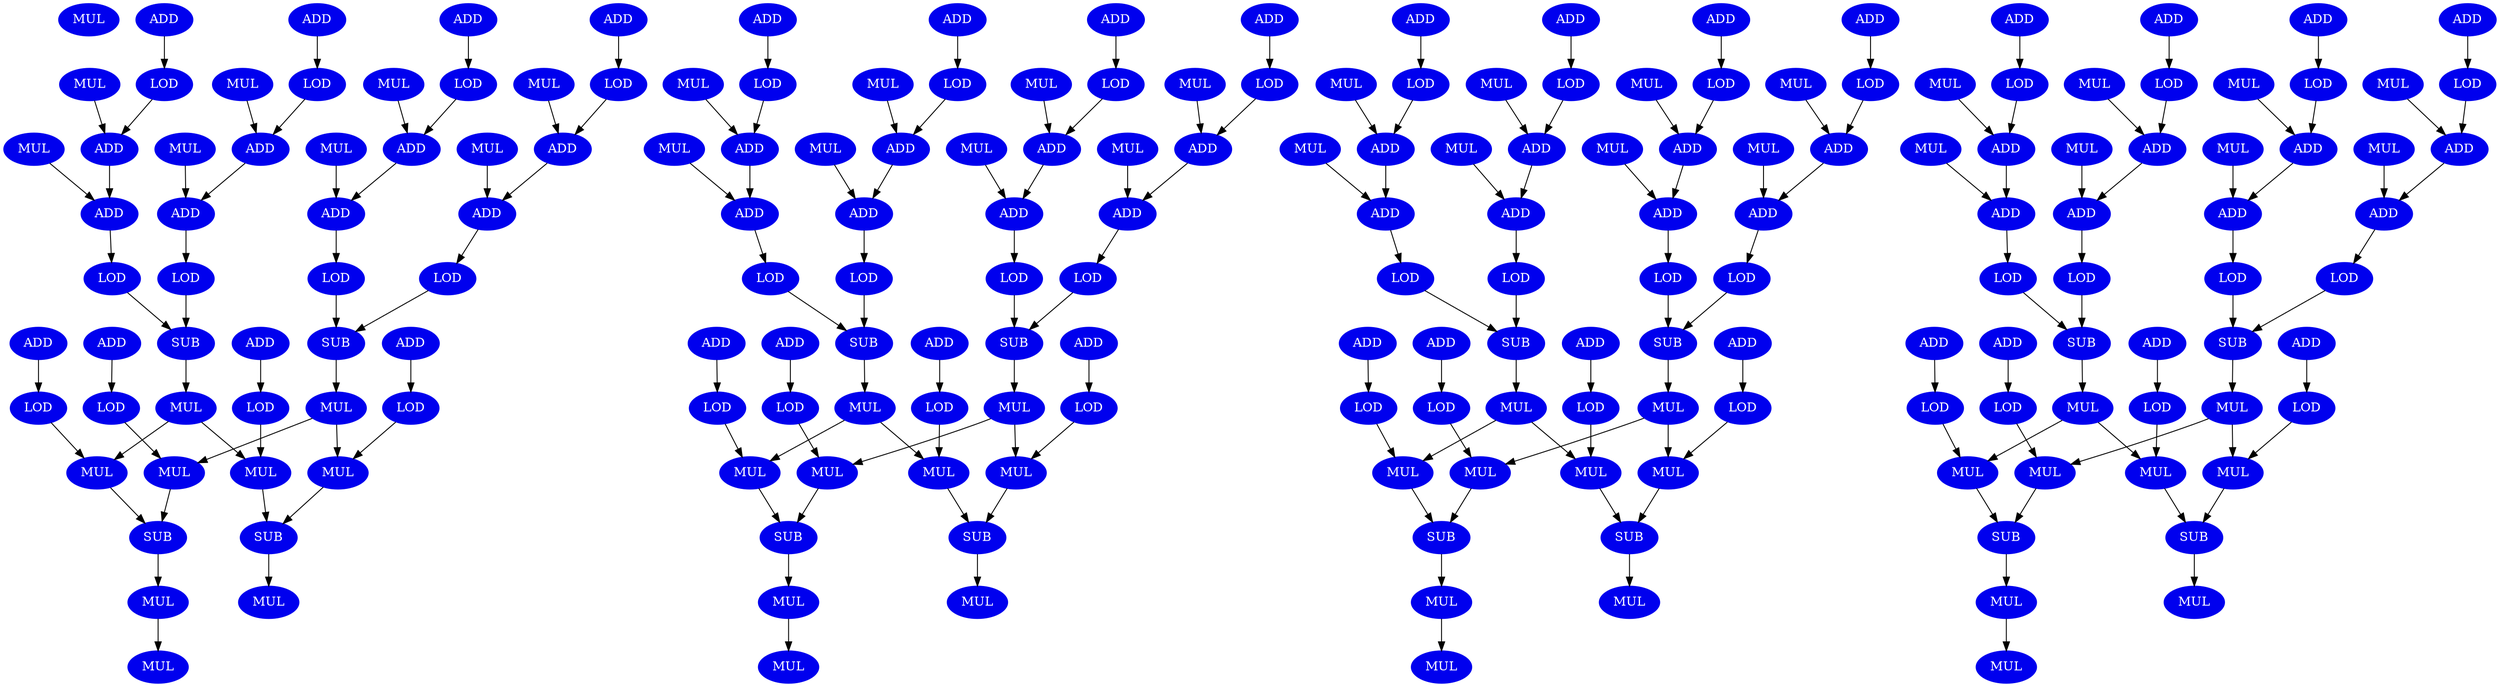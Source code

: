 digraph smooth_color_z_triangle_dfg__31 {
    node [fontcolor=white,style=filled,color=blue2];
    MUL_2 [label = MUL ];
    MUL_6 [label = MUL ];
    MUL_7 [label = MUL ];
    ADD_9 [label = ADD ];
    LOD_10 [label = LOD ];
    ADD_14 [label = ADD ];
    ADD_16 [label = ADD ];
    LOD_17 [label = LOD ];
    MUL_20 [label = MUL ];
    MUL_21 [label = MUL ];
    ADD_23 [label = ADD ];
    LOD_24 [label = LOD ];
    ADD_28 [label = ADD ];
    ADD_30 [label = ADD ];
    LOD_31 [label = LOD ];
    SUB_33 [label = SUB ];
    MUL_36 [label = MUL ];
    MUL_39 [label = MUL ];
    MUL_40 [label = MUL ];
    ADD_42 [label = ADD ];
    LOD_43 [label = LOD ];
    ADD_47 [label = ADD ];
    ADD_49 [label = ADD ];
    LOD_50 [label = LOD ];
    MUL_53 [label = MUL ];
    MUL_54 [label = MUL ];
    ADD_56 [label = ADD ];
    LOD_57 [label = LOD ];
    ADD_61 [label = ADD ];
    ADD_63 [label = ADD ];
    LOD_64 [label = LOD ];
    SUB_66 [label = SUB ];
    MUL_69 [label = MUL ];
    ADD_73 [label = ADD ];
    LOD_74 [label = LOD ];
    MUL_76 [label = MUL ];
    ADD_79 [label = ADD ];
    LOD_80 [label = LOD ];
    MUL_82 [label = MUL ];
    SUB_83 [label = SUB ];
    MUL_84 [label = MUL ];
    MUL_87 [label = MUL ];
    ADD_92 [label = ADD ];
    LOD_93 [label = LOD ];
    MUL_95 [label = MUL ];
    ADD_98 [label = ADD ];
    LOD_99 [label = LOD ];
    MUL_101 [label = MUL ];
    SUB_102 [label = SUB ];
    MUL_103 [label = MUL ];
    MUL_106 [label = MUL ];
    MUL_107 [label = MUL ];
    ADD_109 [label = ADD ];
    LOD_110 [label = LOD ];
    ADD_114 [label = ADD ];
    ADD_116 [label = ADD ];
    LOD_117 [label = LOD ];
    MUL_120 [label = MUL ];
    MUL_121 [label = MUL ];
    ADD_123 [label = ADD ];
    LOD_124 [label = LOD ];
    ADD_128 [label = ADD ];
    ADD_130 [label = ADD ];
    LOD_131 [label = LOD ];
    SUB_133 [label = SUB ];
    MUL_136 [label = MUL ];
    MUL_139 [label = MUL ];
    MUL_140 [label = MUL ];
    ADD_142 [label = ADD ];
    LOD_143 [label = LOD ];
    ADD_147 [label = ADD ];
    ADD_149 [label = ADD ];
    LOD_150 [label = LOD ];
    MUL_153 [label = MUL ];
    MUL_154 [label = MUL ];
    ADD_156 [label = ADD ];
    LOD_157 [label = LOD ];
    ADD_161 [label = ADD ];
    ADD_163 [label = ADD ];
    LOD_164 [label = LOD ];
    SUB_166 [label = SUB ];
    MUL_169 [label = MUL ];
    ADD_173 [label = ADD ];
    LOD_174 [label = LOD ];
    MUL_176 [label = MUL ];
    ADD_179 [label = ADD ];
    LOD_180 [label = LOD ];
    MUL_182 [label = MUL ];
    SUB_183 [label = SUB ];
    MUL_184 [label = MUL ];
    MUL_187 [label = MUL ];
    ADD_192 [label = ADD ];
    LOD_193 [label = LOD ];
    MUL_195 [label = MUL ];
    ADD_198 [label = ADD ];
    LOD_199 [label = LOD ];
    MUL_201 [label = MUL ];
    SUB_202 [label = SUB ];
    MUL_203 [label = MUL ];
    MUL_206 [label = MUL ];
    MUL_207 [label = MUL ];
    ADD_209 [label = ADD ];
    LOD_210 [label = LOD ];
    ADD_214 [label = ADD ];
    ADD_216 [label = ADD ];
    LOD_217 [label = LOD ];
    MUL_220 [label = MUL ];
    MUL_221 [label = MUL ];
    ADD_223 [label = ADD ];
    LOD_224 [label = LOD ];
    ADD_228 [label = ADD ];
    ADD_230 [label = ADD ];
    LOD_231 [label = LOD ];
    SUB_233 [label = SUB ];
    MUL_236 [label = MUL ];
    MUL_239 [label = MUL ];
    MUL_240 [label = MUL ];
    ADD_242 [label = ADD ];
    LOD_243 [label = LOD ];
    ADD_247 [label = ADD ];
    ADD_249 [label = ADD ];
    LOD_250 [label = LOD ];
    MUL_253 [label = MUL ];
    MUL_254 [label = MUL ];
    ADD_256 [label = ADD ];
    LOD_257 [label = LOD ];
    ADD_261 [label = ADD ];
    ADD_263 [label = ADD ];
    LOD_264 [label = LOD ];
    SUB_266 [label = SUB ];
    MUL_269 [label = MUL ];
    ADD_273 [label = ADD ];
    LOD_274 [label = LOD ];
    MUL_276 [label = MUL ];
    ADD_279 [label = ADD ];
    LOD_280 [label = LOD ];
    MUL_282 [label = MUL ];
    SUB_283 [label = SUB ];
    MUL_284 [label = MUL ];
    MUL_287 [label = MUL ];
    ADD_292 [label = ADD ];
    LOD_293 [label = LOD ];
    MUL_295 [label = MUL ];
    ADD_298 [label = ADD ];
    LOD_299 [label = LOD ];
    MUL_301 [label = MUL ];
    SUB_302 [label = SUB ];
    MUL_303 [label = MUL ];
    MUL_306 [label = MUL ];
    MUL_307 [label = MUL ];
    ADD_309 [label = ADD ];
    LOD_310 [label = LOD ];
    ADD_314 [label = ADD ];
    ADD_316 [label = ADD ];
    LOD_317 [label = LOD ];
    MUL_320 [label = MUL ];
    MUL_321 [label = MUL ];
    ADD_323 [label = ADD ];
    LOD_324 [label = LOD ];
    ADD_328 [label = ADD ];
    ADD_330 [label = ADD ];
    LOD_331 [label = LOD ];
    SUB_333 [label = SUB ];
    MUL_336 [label = MUL ];
    MUL_339 [label = MUL ];
    MUL_340 [label = MUL ];
    ADD_342 [label = ADD ];
    LOD_343 [label = LOD ];
    ADD_347 [label = ADD ];
    ADD_349 [label = ADD ];
    LOD_350 [label = LOD ];
    MUL_353 [label = MUL ];
    MUL_354 [label = MUL ];
    ADD_356 [label = ADD ];
    LOD_357 [label = LOD ];
    ADD_361 [label = ADD ];
    ADD_363 [label = ADD ];
    LOD_364 [label = LOD ];
    SUB_366 [label = SUB ];
    MUL_369 [label = MUL ];
    ADD_373 [label = ADD ];
    LOD_374 [label = LOD ];
    MUL_376 [label = MUL ];
    ADD_379 [label = ADD ];
    LOD_380 [label = LOD ];
    MUL_382 [label = MUL ];
    SUB_383 [label = SUB ];
    MUL_384 [label = MUL ];
    MUL_387 [label = MUL ];
    ADD_392 [label = ADD ];
    LOD_393 [label = LOD ];
    MUL_395 [label = MUL ];
    ADD_398 [label = ADD ];
    LOD_399 [label = LOD ];
    MUL_401 [label = MUL ];
    SUB_402 [label = SUB ];
    MUL_403 [label = MUL ];
    MUL_6 -> ADD_16 [ name = 2 ];
    MUL_7 -> ADD_14 [ name = 3 ];
    ADD_9 -> LOD_10 [ name = 5 ];
    LOD_10 -> ADD_14 [ name = 6 ];
    ADD_14 -> ADD_16 [ name = 7 ];
    ADD_16 -> LOD_17 [ name = 8 ];
    LOD_17 -> SUB_33 [ name = 9 ];
    MUL_20 -> ADD_30 [ name = 11 ];
    MUL_21 -> ADD_28 [ name = 12 ];
    ADD_23 -> LOD_24 [ name = 14 ];
    LOD_24 -> ADD_28 [ name = 15 ];
    ADD_28 -> ADD_30 [ name = 16 ];
    ADD_30 -> LOD_31 [ name = 17 ];
    LOD_31 -> SUB_33 [ name = 18 ];
    SUB_33 -> MUL_36 [ name = 19 ];
    MUL_36 -> MUL_76 [ name = 21 ];
    MUL_36 -> MUL_101 [ name = 22 ];
    MUL_39 -> ADD_49 [ name = 24 ];
    MUL_40 -> ADD_47 [ name = 25 ];
    ADD_42 -> LOD_43 [ name = 27 ];
    LOD_43 -> ADD_47 [ name = 28 ];
    ADD_47 -> ADD_49 [ name = 29 ];
    ADD_49 -> LOD_50 [ name = 30 ];
    LOD_50 -> SUB_66 [ name = 31 ];
    MUL_53 -> ADD_63 [ name = 33 ];
    MUL_54 -> ADD_61 [ name = 34 ];
    ADD_56 -> LOD_57 [ name = 36 ];
    LOD_57 -> ADD_61 [ name = 37 ];
    ADD_61 -> ADD_63 [ name = 38 ];
    ADD_63 -> LOD_64 [ name = 39 ];
    LOD_64 -> SUB_66 [ name = 40 ];
    SUB_66 -> MUL_69 [ name = 41 ];
    MUL_69 -> MUL_82 [ name = 43 ];
    MUL_69 -> MUL_95 [ name = 44 ];
    ADD_73 -> LOD_74 [ name = 47 ];
    LOD_74 -> MUL_76 [ name = 48 ];
    MUL_76 -> SUB_83 [ name = 49 ];
    ADD_79 -> LOD_80 [ name = 52 ];
    LOD_80 -> MUL_82 [ name = 53 ];
    MUL_82 -> SUB_83 [ name = 54 ];
    SUB_83 -> MUL_84 [ name = 55 ];
    MUL_84 -> MUL_87 [ name = 56 ];
    ADD_92 -> LOD_93 [ name = 60 ];
    LOD_93 -> MUL_95 [ name = 61 ];
    MUL_95 -> SUB_102 [ name = 62 ];
    ADD_98 -> LOD_99 [ name = 65 ];
    LOD_99 -> MUL_101 [ name = 66 ];
    MUL_101 -> SUB_102 [ name = 67 ];
    SUB_102 -> MUL_103 [ name = 68 ];
    MUL_106 -> ADD_116 [ name = 70 ];
    MUL_107 -> ADD_114 [ name = 71 ];
    ADD_109 -> LOD_110 [ name = 73 ];
    LOD_110 -> ADD_114 [ name = 74 ];
    ADD_114 -> ADD_116 [ name = 75 ];
    ADD_116 -> LOD_117 [ name = 76 ];
    LOD_117 -> SUB_133 [ name = 77 ];
    MUL_120 -> ADD_130 [ name = 79 ];
    MUL_121 -> ADD_128 [ name = 80 ];
    ADD_123 -> LOD_124 [ name = 82 ];
    LOD_124 -> ADD_128 [ name = 83 ];
    ADD_128 -> ADD_130 [ name = 84 ];
    ADD_130 -> LOD_131 [ name = 85 ];
    LOD_131 -> SUB_133 [ name = 86 ];
    SUB_133 -> MUL_136 [ name = 87 ];
    MUL_136 -> MUL_176 [ name = 89 ];
    MUL_136 -> MUL_201 [ name = 90 ];
    MUL_139 -> ADD_149 [ name = 92 ];
    MUL_140 -> ADD_147 [ name = 93 ];
    ADD_142 -> LOD_143 [ name = 95 ];
    LOD_143 -> ADD_147 [ name = 96 ];
    ADD_147 -> ADD_149 [ name = 97 ];
    ADD_149 -> LOD_150 [ name = 98 ];
    LOD_150 -> SUB_166 [ name = 99 ];
    MUL_153 -> ADD_163 [ name = 101 ];
    MUL_154 -> ADD_161 [ name = 102 ];
    ADD_156 -> LOD_157 [ name = 104 ];
    LOD_157 -> ADD_161 [ name = 105 ];
    ADD_161 -> ADD_163 [ name = 106 ];
    ADD_163 -> LOD_164 [ name = 107 ];
    LOD_164 -> SUB_166 [ name = 108 ];
    SUB_166 -> MUL_169 [ name = 109 ];
    MUL_169 -> MUL_182 [ name = 111 ];
    MUL_169 -> MUL_195 [ name = 112 ];
    ADD_173 -> LOD_174 [ name = 115 ];
    LOD_174 -> MUL_176 [ name = 116 ];
    MUL_176 -> SUB_183 [ name = 117 ];
    ADD_179 -> LOD_180 [ name = 120 ];
    LOD_180 -> MUL_182 [ name = 121 ];
    MUL_182 -> SUB_183 [ name = 122 ];
    SUB_183 -> MUL_184 [ name = 123 ];
    MUL_184 -> MUL_187 [ name = 124 ];
    ADD_192 -> LOD_193 [ name = 128 ];
    LOD_193 -> MUL_195 [ name = 129 ];
    MUL_195 -> SUB_202 [ name = 130 ];
    ADD_198 -> LOD_199 [ name = 133 ];
    LOD_199 -> MUL_201 [ name = 134 ];
    MUL_201 -> SUB_202 [ name = 135 ];
    SUB_202 -> MUL_203 [ name = 136 ];
    MUL_206 -> ADD_216 [ name = 138 ];
    MUL_207 -> ADD_214 [ name = 139 ];
    ADD_209 -> LOD_210 [ name = 141 ];
    LOD_210 -> ADD_214 [ name = 142 ];
    ADD_214 -> ADD_216 [ name = 143 ];
    ADD_216 -> LOD_217 [ name = 144 ];
    LOD_217 -> SUB_233 [ name = 145 ];
    MUL_220 -> ADD_230 [ name = 147 ];
    MUL_221 -> ADD_228 [ name = 148 ];
    ADD_223 -> LOD_224 [ name = 150 ];
    LOD_224 -> ADD_228 [ name = 151 ];
    ADD_228 -> ADD_230 [ name = 152 ];
    ADD_230 -> LOD_231 [ name = 153 ];
    LOD_231 -> SUB_233 [ name = 154 ];
    SUB_233 -> MUL_236 [ name = 155 ];
    MUL_236 -> MUL_276 [ name = 157 ];
    MUL_236 -> MUL_301 [ name = 158 ];
    MUL_239 -> ADD_249 [ name = 160 ];
    MUL_240 -> ADD_247 [ name = 161 ];
    ADD_242 -> LOD_243 [ name = 163 ];
    LOD_243 -> ADD_247 [ name = 164 ];
    ADD_247 -> ADD_249 [ name = 165 ];
    ADD_249 -> LOD_250 [ name = 166 ];
    LOD_250 -> SUB_266 [ name = 167 ];
    MUL_253 -> ADD_263 [ name = 169 ];
    MUL_254 -> ADD_261 [ name = 170 ];
    ADD_256 -> LOD_257 [ name = 172 ];
    LOD_257 -> ADD_261 [ name = 173 ];
    ADD_261 -> ADD_263 [ name = 174 ];
    ADD_263 -> LOD_264 [ name = 175 ];
    LOD_264 -> SUB_266 [ name = 176 ];
    SUB_266 -> MUL_269 [ name = 177 ];
    MUL_269 -> MUL_282 [ name = 179 ];
    MUL_269 -> MUL_295 [ name = 180 ];
    ADD_273 -> LOD_274 [ name = 183 ];
    LOD_274 -> MUL_276 [ name = 184 ];
    MUL_276 -> SUB_283 [ name = 185 ];
    ADD_279 -> LOD_280 [ name = 188 ];
    LOD_280 -> MUL_282 [ name = 189 ];
    MUL_282 -> SUB_283 [ name = 190 ];
    SUB_283 -> MUL_284 [ name = 191 ];
    MUL_284 -> MUL_287 [ name = 192 ];
    ADD_292 -> LOD_293 [ name = 196 ];
    LOD_293 -> MUL_295 [ name = 197 ];
    MUL_295 -> SUB_302 [ name = 198 ];
    ADD_298 -> LOD_299 [ name = 201 ];
    LOD_299 -> MUL_301 [ name = 202 ];
    MUL_301 -> SUB_302 [ name = 203 ];
    SUB_302 -> MUL_303 [ name = 204 ];
    MUL_306 -> ADD_316 [ name = 206 ];
    MUL_307 -> ADD_314 [ name = 207 ];
    ADD_309 -> LOD_310 [ name = 209 ];
    LOD_310 -> ADD_314 [ name = 210 ];
    ADD_314 -> ADD_316 [ name = 211 ];
    ADD_316 -> LOD_317 [ name = 212 ];
    LOD_317 -> SUB_333 [ name = 213 ];
    MUL_320 -> ADD_330 [ name = 215 ];
    MUL_321 -> ADD_328 [ name = 216 ];
    ADD_323 -> LOD_324 [ name = 218 ];
    LOD_324 -> ADD_328 [ name = 219 ];
    ADD_328 -> ADD_330 [ name = 220 ];
    ADD_330 -> LOD_331 [ name = 221 ];
    LOD_331 -> SUB_333 [ name = 222 ];
    SUB_333 -> MUL_336 [ name = 223 ];
    MUL_336 -> MUL_376 [ name = 225 ];
    MUL_336 -> MUL_401 [ name = 226 ];
    MUL_339 -> ADD_349 [ name = 228 ];
    MUL_340 -> ADD_347 [ name = 229 ];
    ADD_342 -> LOD_343 [ name = 231 ];
    LOD_343 -> ADD_347 [ name = 232 ];
    ADD_347 -> ADD_349 [ name = 233 ];
    ADD_349 -> LOD_350 [ name = 234 ];
    LOD_350 -> SUB_366 [ name = 235 ];
    MUL_353 -> ADD_363 [ name = 237 ];
    MUL_354 -> ADD_361 [ name = 238 ];
    ADD_356 -> LOD_357 [ name = 240 ];
    LOD_357 -> ADD_361 [ name = 241 ];
    ADD_361 -> ADD_363 [ name = 242 ];
    ADD_363 -> LOD_364 [ name = 243 ];
    LOD_364 -> SUB_366 [ name = 244 ];
    SUB_366 -> MUL_369 [ name = 245 ];
    MUL_369 -> MUL_382 [ name = 247 ];
    MUL_369 -> MUL_395 [ name = 248 ];
    ADD_373 -> LOD_374 [ name = 251 ];
    LOD_374 -> MUL_376 [ name = 252 ];
    MUL_376 -> SUB_383 [ name = 253 ];
    ADD_379 -> LOD_380 [ name = 256 ];
    LOD_380 -> MUL_382 [ name = 257 ];
    MUL_382 -> SUB_383 [ name = 258 ];
    SUB_383 -> MUL_384 [ name = 259 ];
    MUL_384 -> MUL_387 [ name = 260 ];
    ADD_392 -> LOD_393 [ name = 264 ];
    LOD_393 -> MUL_395 [ name = 265 ];
    MUL_395 -> SUB_402 [ name = 266 ];
    ADD_398 -> LOD_399 [ name = 269 ];
    LOD_399 -> MUL_401 [ name = 270 ];
    MUL_401 -> SUB_402 [ name = 271 ];
    SUB_402 -> MUL_403 [ name = 272 ];
}